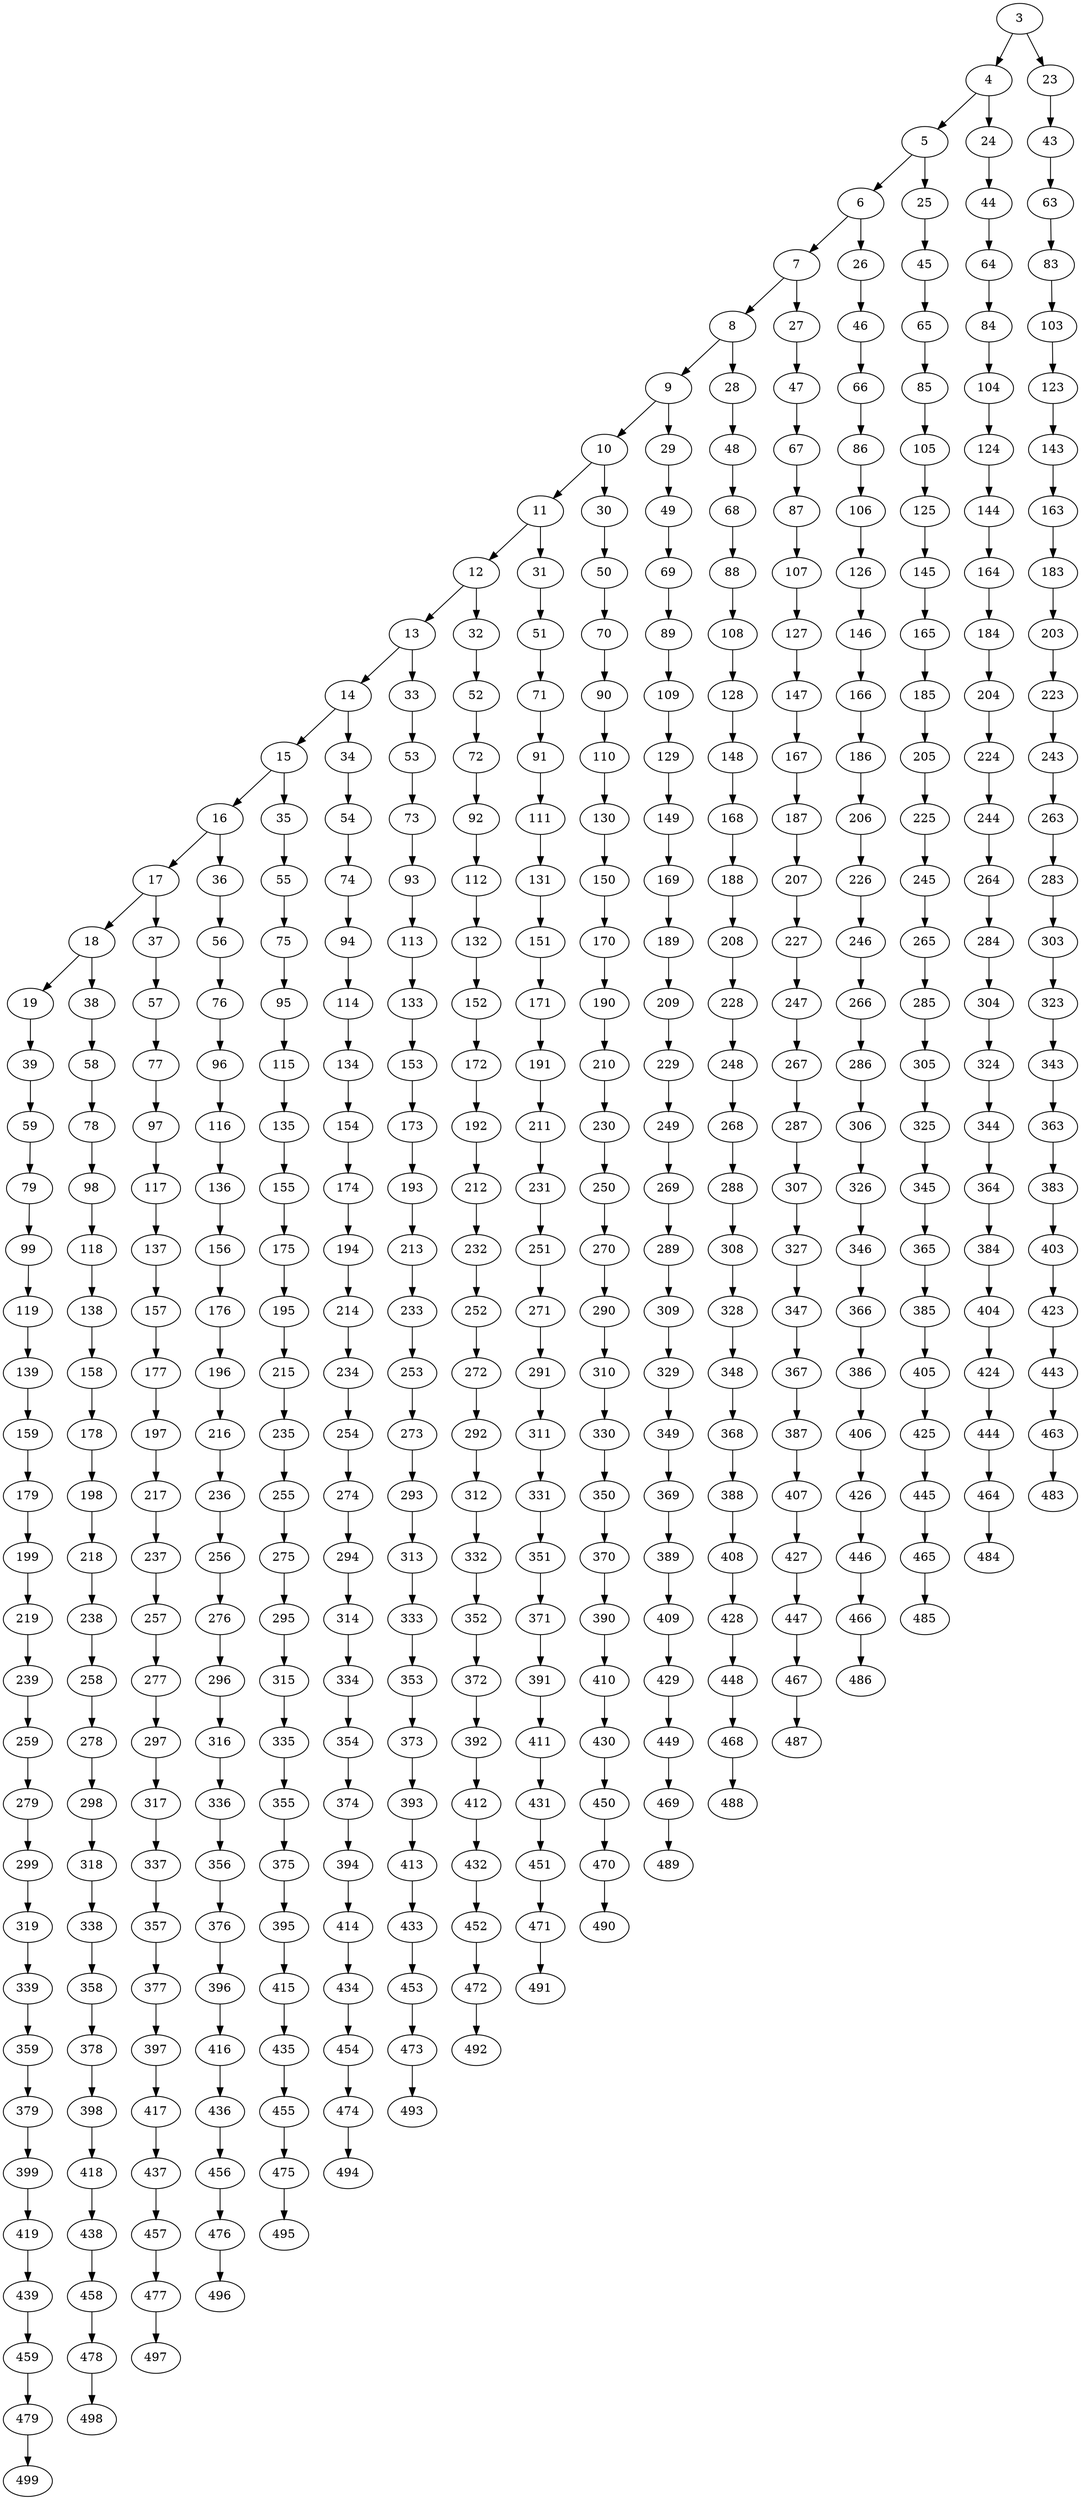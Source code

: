 digraph Grid_500_BFST {
3;4;23;5;24;43;6;25;44;63;7;26;45;64;83;8;27;46;65;84;103;9;28;47;66;85;104;123;10;29;48;67;86;105;124;143;11;30;49;68;87;106;125;144;163;12;31;50;69;88;107;126;145;164;183;13;32;51;70;89;108;127;146;165;184;203;14;33;52;71;90;109;128;147;166;185;204;223;15;34;53;72;91;110;129;148;167;186;205;224;243;16;35;54;73;92;111;130;149;168;187;206;225;244;263;17;36;55;74;93;112;131;150;169;188;207;226;245;264;283;18;37;56;75;94;113;132;151;170;189;208;227;246;265;284;303;19;38;57;76;95;114;133;152;171;190;209;228;247;266;285;304;323;39;58;77;96;115;134;153;172;191;210;229;248;267;286;305;324;343;59;78;97;116;135;154;173;192;211;230;249;268;287;306;325;344;363;79;98;117;136;155;174;193;212;231;250;269;288;307;326;345;364;383;99;118;137;156;175;194;213;232;251;270;289;308;327;346;365;384;403;119;138;157;176;195;214;233;252;271;290;309;328;347;366;385;404;423;139;158;177;196;215;234;253;272;291;310;329;348;367;386;405;424;443;159;178;197;216;235;254;273;292;311;330;349;368;387;406;425;444;463;179;198;217;236;255;274;293;312;331;350;369;388;407;426;445;464;483;199;218;237;256;275;294;313;332;351;370;389;408;427;446;465;484;219;238;257;276;295;314;333;352;371;390;409;428;447;466;485;239;258;277;296;315;334;353;372;391;410;429;448;467;486;259;278;297;316;335;354;373;392;411;430;449;468;487;279;298;317;336;355;374;393;412;431;450;469;488;299;318;337;356;375;394;413;432;451;470;489;319;338;357;376;395;414;433;452;471;490;339;358;377;396;415;434;453;472;491;359;378;397;416;435;454;473;492;379;398;417;436;455;474;493;399;418;437;456;475;494;419;438;457;476;495;439;458;477;496;459;478;497;479;498;499;3 -> 4;
3 -> 23;
4 -> 5;
4 -> 24;
23 -> 43;
5 -> 6;
5 -> 25;
24 -> 44;
43 -> 63;
6 -> 7;
6 -> 26;
25 -> 45;
44 -> 64;
63 -> 83;
7 -> 8;
7 -> 27;
26 -> 46;
45 -> 65;
64 -> 84;
83 -> 103;
8 -> 9;
8 -> 28;
27 -> 47;
46 -> 66;
65 -> 85;
84 -> 104;
103 -> 123;
9 -> 10;
9 -> 29;
28 -> 48;
47 -> 67;
66 -> 86;
85 -> 105;
104 -> 124;
123 -> 143;
10 -> 11;
10 -> 30;
29 -> 49;
48 -> 68;
67 -> 87;
86 -> 106;
105 -> 125;
124 -> 144;
143 -> 163;
11 -> 12;
11 -> 31;
30 -> 50;
49 -> 69;
68 -> 88;
87 -> 107;
106 -> 126;
125 -> 145;
144 -> 164;
163 -> 183;
12 -> 13;
12 -> 32;
31 -> 51;
50 -> 70;
69 -> 89;
88 -> 108;
107 -> 127;
126 -> 146;
145 -> 165;
164 -> 184;
183 -> 203;
13 -> 14;
13 -> 33;
32 -> 52;
51 -> 71;
70 -> 90;
89 -> 109;
108 -> 128;
127 -> 147;
146 -> 166;
165 -> 185;
184 -> 204;
203 -> 223;
14 -> 15;
14 -> 34;
33 -> 53;
52 -> 72;
71 -> 91;
90 -> 110;
109 -> 129;
128 -> 148;
147 -> 167;
166 -> 186;
185 -> 205;
204 -> 224;
223 -> 243;
15 -> 16;
15 -> 35;
34 -> 54;
53 -> 73;
72 -> 92;
91 -> 111;
110 -> 130;
129 -> 149;
148 -> 168;
167 -> 187;
186 -> 206;
205 -> 225;
224 -> 244;
243 -> 263;
16 -> 17;
16 -> 36;
35 -> 55;
54 -> 74;
73 -> 93;
92 -> 112;
111 -> 131;
130 -> 150;
149 -> 169;
168 -> 188;
187 -> 207;
206 -> 226;
225 -> 245;
244 -> 264;
263 -> 283;
17 -> 18;
17 -> 37;
36 -> 56;
55 -> 75;
74 -> 94;
93 -> 113;
112 -> 132;
131 -> 151;
150 -> 170;
169 -> 189;
188 -> 208;
207 -> 227;
226 -> 246;
245 -> 265;
264 -> 284;
283 -> 303;
18 -> 19;
18 -> 38;
37 -> 57;
56 -> 76;
75 -> 95;
94 -> 114;
113 -> 133;
132 -> 152;
151 -> 171;
170 -> 190;
189 -> 209;
208 -> 228;
227 -> 247;
246 -> 266;
265 -> 285;
284 -> 304;
303 -> 323;
19 -> 39;
38 -> 58;
57 -> 77;
76 -> 96;
95 -> 115;
114 -> 134;
133 -> 153;
152 -> 172;
171 -> 191;
190 -> 210;
209 -> 229;
228 -> 248;
247 -> 267;
266 -> 286;
285 -> 305;
304 -> 324;
323 -> 343;
39 -> 59;
58 -> 78;
77 -> 97;
96 -> 116;
115 -> 135;
134 -> 154;
153 -> 173;
172 -> 192;
191 -> 211;
210 -> 230;
229 -> 249;
248 -> 268;
267 -> 287;
286 -> 306;
305 -> 325;
324 -> 344;
343 -> 363;
59 -> 79;
78 -> 98;
97 -> 117;
116 -> 136;
135 -> 155;
154 -> 174;
173 -> 193;
192 -> 212;
211 -> 231;
230 -> 250;
249 -> 269;
268 -> 288;
287 -> 307;
306 -> 326;
325 -> 345;
344 -> 364;
363 -> 383;
79 -> 99;
98 -> 118;
117 -> 137;
136 -> 156;
155 -> 175;
174 -> 194;
193 -> 213;
212 -> 232;
231 -> 251;
250 -> 270;
269 -> 289;
288 -> 308;
307 -> 327;
326 -> 346;
345 -> 365;
364 -> 384;
383 -> 403;
99 -> 119;
118 -> 138;
137 -> 157;
156 -> 176;
175 -> 195;
194 -> 214;
213 -> 233;
232 -> 252;
251 -> 271;
270 -> 290;
289 -> 309;
308 -> 328;
327 -> 347;
346 -> 366;
365 -> 385;
384 -> 404;
403 -> 423;
119 -> 139;
138 -> 158;
157 -> 177;
176 -> 196;
195 -> 215;
214 -> 234;
233 -> 253;
252 -> 272;
271 -> 291;
290 -> 310;
309 -> 329;
328 -> 348;
347 -> 367;
366 -> 386;
385 -> 405;
404 -> 424;
423 -> 443;
139 -> 159;
158 -> 178;
177 -> 197;
196 -> 216;
215 -> 235;
234 -> 254;
253 -> 273;
272 -> 292;
291 -> 311;
310 -> 330;
329 -> 349;
348 -> 368;
367 -> 387;
386 -> 406;
405 -> 425;
424 -> 444;
443 -> 463;
159 -> 179;
178 -> 198;
197 -> 217;
216 -> 236;
235 -> 255;
254 -> 274;
273 -> 293;
292 -> 312;
311 -> 331;
330 -> 350;
349 -> 369;
368 -> 388;
387 -> 407;
406 -> 426;
425 -> 445;
444 -> 464;
463 -> 483;
179 -> 199;
198 -> 218;
217 -> 237;
236 -> 256;
255 -> 275;
274 -> 294;
293 -> 313;
312 -> 332;
331 -> 351;
350 -> 370;
369 -> 389;
388 -> 408;
407 -> 427;
426 -> 446;
445 -> 465;
464 -> 484;
199 -> 219;
218 -> 238;
237 -> 257;
256 -> 276;
275 -> 295;
294 -> 314;
313 -> 333;
332 -> 352;
351 -> 371;
370 -> 390;
389 -> 409;
408 -> 428;
427 -> 447;
446 -> 466;
465 -> 485;
219 -> 239;
238 -> 258;
257 -> 277;
276 -> 296;
295 -> 315;
314 -> 334;
333 -> 353;
352 -> 372;
371 -> 391;
390 -> 410;
409 -> 429;
428 -> 448;
447 -> 467;
466 -> 486;
239 -> 259;
258 -> 278;
277 -> 297;
296 -> 316;
315 -> 335;
334 -> 354;
353 -> 373;
372 -> 392;
391 -> 411;
410 -> 430;
429 -> 449;
448 -> 468;
467 -> 487;
259 -> 279;
278 -> 298;
297 -> 317;
316 -> 336;
335 -> 355;
354 -> 374;
373 -> 393;
392 -> 412;
411 -> 431;
430 -> 450;
449 -> 469;
468 -> 488;
279 -> 299;
298 -> 318;
317 -> 337;
336 -> 356;
355 -> 375;
374 -> 394;
393 -> 413;
412 -> 432;
431 -> 451;
450 -> 470;
469 -> 489;
299 -> 319;
318 -> 338;
337 -> 357;
356 -> 376;
375 -> 395;
394 -> 414;
413 -> 433;
432 -> 452;
451 -> 471;
470 -> 490;
319 -> 339;
338 -> 358;
357 -> 377;
376 -> 396;
395 -> 415;
414 -> 434;
433 -> 453;
452 -> 472;
471 -> 491;
339 -> 359;
358 -> 378;
377 -> 397;
396 -> 416;
415 -> 435;
434 -> 454;
453 -> 473;
472 -> 492;
359 -> 379;
378 -> 398;
397 -> 417;
416 -> 436;
435 -> 455;
454 -> 474;
473 -> 493;
379 -> 399;
398 -> 418;
417 -> 437;
436 -> 456;
455 -> 475;
474 -> 494;
399 -> 419;
418 -> 438;
437 -> 457;
456 -> 476;
475 -> 495;
419 -> 439;
438 -> 458;
457 -> 477;
476 -> 496;
439 -> 459;
458 -> 478;
477 -> 497;
459 -> 479;
478 -> 498;
479 -> 499;
}
